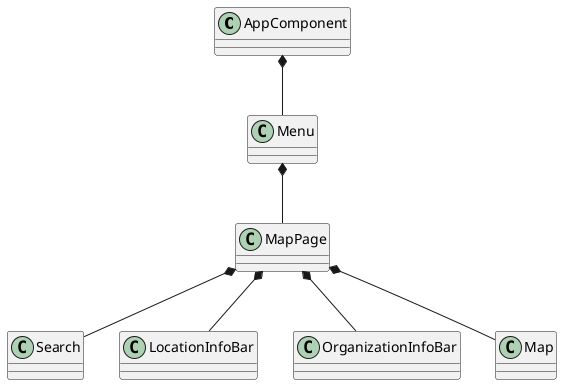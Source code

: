 @startuml
class AppComponent {}
class Menu {}
class MapPage {}
class Search {}
class LocationInfoBar
class OrganizationInfoBar
class Map

AppComponent *-- Menu
Menu *-- MapPage
MapPage *-- LocationInfoBar
MapPage *-- OrganizationInfoBar
MapPage *-- Search
MapPage *-- Map

@enduml
